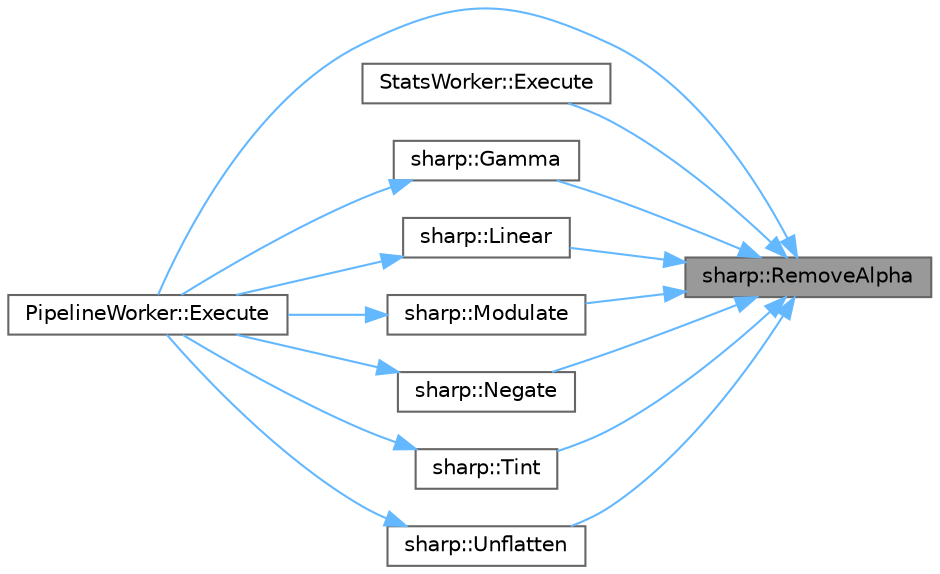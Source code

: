 digraph "sharp::RemoveAlpha"
{
 // LATEX_PDF_SIZE
  bgcolor="transparent";
  edge [fontname=Helvetica,fontsize=10,labelfontname=Helvetica,labelfontsize=10];
  node [fontname=Helvetica,fontsize=10,shape=box,height=0.2,width=0.4];
  rankdir="RL";
  Node1 [id="Node000001",label="sharp::RemoveAlpha",height=0.2,width=0.4,color="gray40", fillcolor="grey60", style="filled", fontcolor="black",tooltip=" "];
  Node1 -> Node2 [id="edge1_Node000001_Node000002",dir="back",color="steelblue1",style="solid",tooltip=" "];
  Node2 [id="Node000002",label="PipelineWorker::Execute",height=0.2,width=0.4,color="grey40", fillcolor="white", style="filled",URL="$class_pipeline_worker.html#a211c92807b9a3e33632e3f9b013913a9",tooltip=" "];
  Node1 -> Node3 [id="edge2_Node000001_Node000003",dir="back",color="steelblue1",style="solid",tooltip=" "];
  Node3 [id="Node000003",label="StatsWorker::Execute",height=0.2,width=0.4,color="grey40", fillcolor="white", style="filled",URL="$class_stats_worker.html#a769dc2ba398a78ac0692d0b815ecd253",tooltip=" "];
  Node1 -> Node4 [id="edge3_Node000001_Node000004",dir="back",color="steelblue1",style="solid",tooltip=" "];
  Node4 [id="Node000004",label="sharp::Gamma",height=0.2,width=0.4,color="grey40", fillcolor="white", style="filled",URL="$namespacesharp.html#a19a235cf0741db74b1b72887a17578ef",tooltip=" "];
  Node4 -> Node2 [id="edge4_Node000004_Node000002",dir="back",color="steelblue1",style="solid",tooltip=" "];
  Node1 -> Node5 [id="edge5_Node000001_Node000005",dir="back",color="steelblue1",style="solid",tooltip=" "];
  Node5 [id="Node000005",label="sharp::Linear",height=0.2,width=0.4,color="grey40", fillcolor="white", style="filled",URL="$namespacesharp.html#a480dbca562782c182e0a65f431be3682",tooltip=" "];
  Node5 -> Node2 [id="edge6_Node000005_Node000002",dir="back",color="steelblue1",style="solid",tooltip=" "];
  Node1 -> Node6 [id="edge7_Node000001_Node000006",dir="back",color="steelblue1",style="solid",tooltip=" "];
  Node6 [id="Node000006",label="sharp::Modulate",height=0.2,width=0.4,color="grey40", fillcolor="white", style="filled",URL="$namespacesharp.html#aab59329bba83ce23554b220d37fb3d2d",tooltip=" "];
  Node6 -> Node2 [id="edge8_Node000006_Node000002",dir="back",color="steelblue1",style="solid",tooltip=" "];
  Node1 -> Node7 [id="edge9_Node000001_Node000007",dir="back",color="steelblue1",style="solid",tooltip=" "];
  Node7 [id="Node000007",label="sharp::Negate",height=0.2,width=0.4,color="grey40", fillcolor="white", style="filled",URL="$namespacesharp.html#af204b1afcdeb289cb3806d6d0bb77505",tooltip=" "];
  Node7 -> Node2 [id="edge10_Node000007_Node000002",dir="back",color="steelblue1",style="solid",tooltip=" "];
  Node1 -> Node8 [id="edge11_Node000001_Node000008",dir="back",color="steelblue1",style="solid",tooltip=" "];
  Node8 [id="Node000008",label="sharp::Tint",height=0.2,width=0.4,color="grey40", fillcolor="white", style="filled",URL="$namespacesharp.html#ac49cfec880ce50dc5a33a4d69e031c09",tooltip=" "];
  Node8 -> Node2 [id="edge12_Node000008_Node000002",dir="back",color="steelblue1",style="solid",tooltip=" "];
  Node1 -> Node9 [id="edge13_Node000001_Node000009",dir="back",color="steelblue1",style="solid",tooltip=" "];
  Node9 [id="Node000009",label="sharp::Unflatten",height=0.2,width=0.4,color="grey40", fillcolor="white", style="filled",URL="$namespacesharp.html#af81c60597e6e40d3adb1ff340d95f36a",tooltip=" "];
  Node9 -> Node2 [id="edge14_Node000009_Node000002",dir="back",color="steelblue1",style="solid",tooltip=" "];
}
